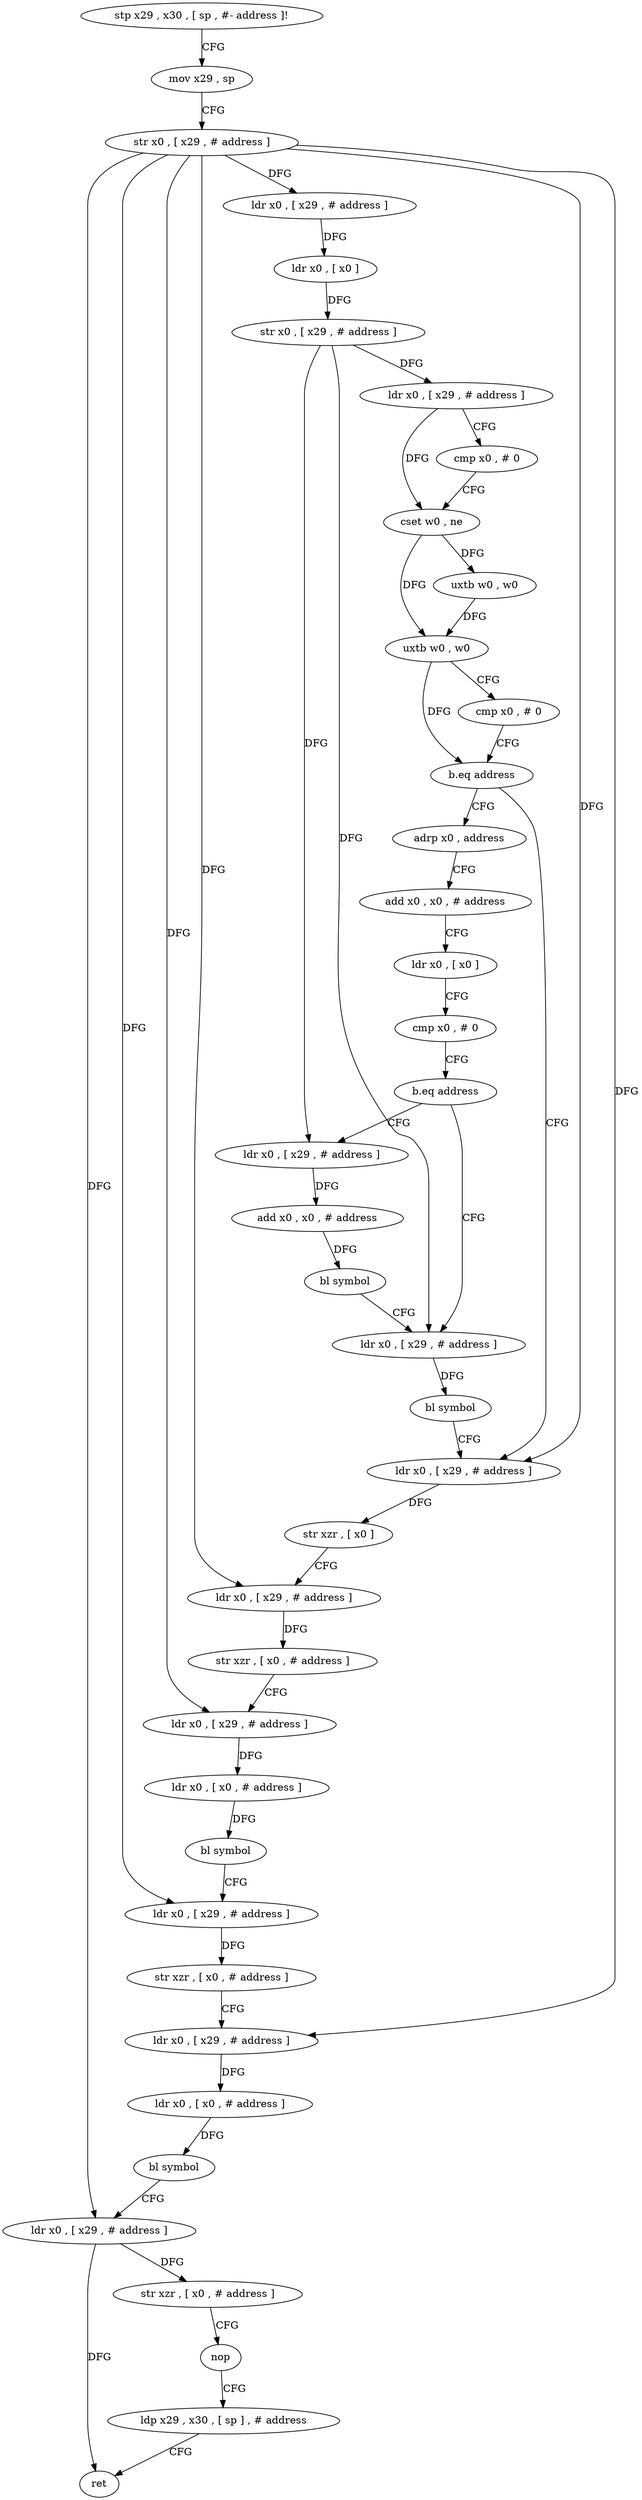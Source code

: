 digraph "func" {
"4406660" [label = "stp x29 , x30 , [ sp , #- address ]!" ]
"4406664" [label = "mov x29 , sp" ]
"4406668" [label = "str x0 , [ x29 , # address ]" ]
"4406672" [label = "ldr x0 , [ x29 , # address ]" ]
"4406676" [label = "ldr x0 , [ x0 ]" ]
"4406680" [label = "str x0 , [ x29 , # address ]" ]
"4406684" [label = "ldr x0 , [ x29 , # address ]" ]
"4406688" [label = "cmp x0 , # 0" ]
"4406692" [label = "cset w0 , ne" ]
"4406696" [label = "uxtb w0 , w0" ]
"4406700" [label = "uxtb w0 , w0" ]
"4406704" [label = "cmp x0 , # 0" ]
"4406708" [label = "b.eq address" ]
"4406752" [label = "ldr x0 , [ x29 , # address ]" ]
"4406712" [label = "adrp x0 , address" ]
"4406756" [label = "str xzr , [ x0 ]" ]
"4406760" [label = "ldr x0 , [ x29 , # address ]" ]
"4406764" [label = "str xzr , [ x0 , # address ]" ]
"4406768" [label = "ldr x0 , [ x29 , # address ]" ]
"4406772" [label = "ldr x0 , [ x0 , # address ]" ]
"4406776" [label = "bl symbol" ]
"4406780" [label = "ldr x0 , [ x29 , # address ]" ]
"4406784" [label = "str xzr , [ x0 , # address ]" ]
"4406788" [label = "ldr x0 , [ x29 , # address ]" ]
"4406792" [label = "ldr x0 , [ x0 , # address ]" ]
"4406796" [label = "bl symbol" ]
"4406800" [label = "ldr x0 , [ x29 , # address ]" ]
"4406804" [label = "str xzr , [ x0 , # address ]" ]
"4406808" [label = "nop" ]
"4406812" [label = "ldp x29 , x30 , [ sp ] , # address" ]
"4406816" [label = "ret" ]
"4406716" [label = "add x0 , x0 , # address" ]
"4406720" [label = "ldr x0 , [ x0 ]" ]
"4406724" [label = "cmp x0 , # 0" ]
"4406728" [label = "b.eq address" ]
"4406744" [label = "ldr x0 , [ x29 , # address ]" ]
"4406732" [label = "ldr x0 , [ x29 , # address ]" ]
"4406748" [label = "bl symbol" ]
"4406736" [label = "add x0 , x0 , # address" ]
"4406740" [label = "bl symbol" ]
"4406660" -> "4406664" [ label = "CFG" ]
"4406664" -> "4406668" [ label = "CFG" ]
"4406668" -> "4406672" [ label = "DFG" ]
"4406668" -> "4406752" [ label = "DFG" ]
"4406668" -> "4406760" [ label = "DFG" ]
"4406668" -> "4406768" [ label = "DFG" ]
"4406668" -> "4406780" [ label = "DFG" ]
"4406668" -> "4406788" [ label = "DFG" ]
"4406668" -> "4406800" [ label = "DFG" ]
"4406672" -> "4406676" [ label = "DFG" ]
"4406676" -> "4406680" [ label = "DFG" ]
"4406680" -> "4406684" [ label = "DFG" ]
"4406680" -> "4406744" [ label = "DFG" ]
"4406680" -> "4406732" [ label = "DFG" ]
"4406684" -> "4406688" [ label = "CFG" ]
"4406684" -> "4406692" [ label = "DFG" ]
"4406688" -> "4406692" [ label = "CFG" ]
"4406692" -> "4406696" [ label = "DFG" ]
"4406692" -> "4406700" [ label = "DFG" ]
"4406696" -> "4406700" [ label = "DFG" ]
"4406700" -> "4406704" [ label = "CFG" ]
"4406700" -> "4406708" [ label = "DFG" ]
"4406704" -> "4406708" [ label = "CFG" ]
"4406708" -> "4406752" [ label = "CFG" ]
"4406708" -> "4406712" [ label = "CFG" ]
"4406752" -> "4406756" [ label = "DFG" ]
"4406712" -> "4406716" [ label = "CFG" ]
"4406756" -> "4406760" [ label = "CFG" ]
"4406760" -> "4406764" [ label = "DFG" ]
"4406764" -> "4406768" [ label = "CFG" ]
"4406768" -> "4406772" [ label = "DFG" ]
"4406772" -> "4406776" [ label = "DFG" ]
"4406776" -> "4406780" [ label = "CFG" ]
"4406780" -> "4406784" [ label = "DFG" ]
"4406784" -> "4406788" [ label = "CFG" ]
"4406788" -> "4406792" [ label = "DFG" ]
"4406792" -> "4406796" [ label = "DFG" ]
"4406796" -> "4406800" [ label = "CFG" ]
"4406800" -> "4406804" [ label = "DFG" ]
"4406800" -> "4406816" [ label = "DFG" ]
"4406804" -> "4406808" [ label = "CFG" ]
"4406808" -> "4406812" [ label = "CFG" ]
"4406812" -> "4406816" [ label = "CFG" ]
"4406716" -> "4406720" [ label = "CFG" ]
"4406720" -> "4406724" [ label = "CFG" ]
"4406724" -> "4406728" [ label = "CFG" ]
"4406728" -> "4406744" [ label = "CFG" ]
"4406728" -> "4406732" [ label = "CFG" ]
"4406744" -> "4406748" [ label = "DFG" ]
"4406732" -> "4406736" [ label = "DFG" ]
"4406748" -> "4406752" [ label = "CFG" ]
"4406736" -> "4406740" [ label = "DFG" ]
"4406740" -> "4406744" [ label = "CFG" ]
}
